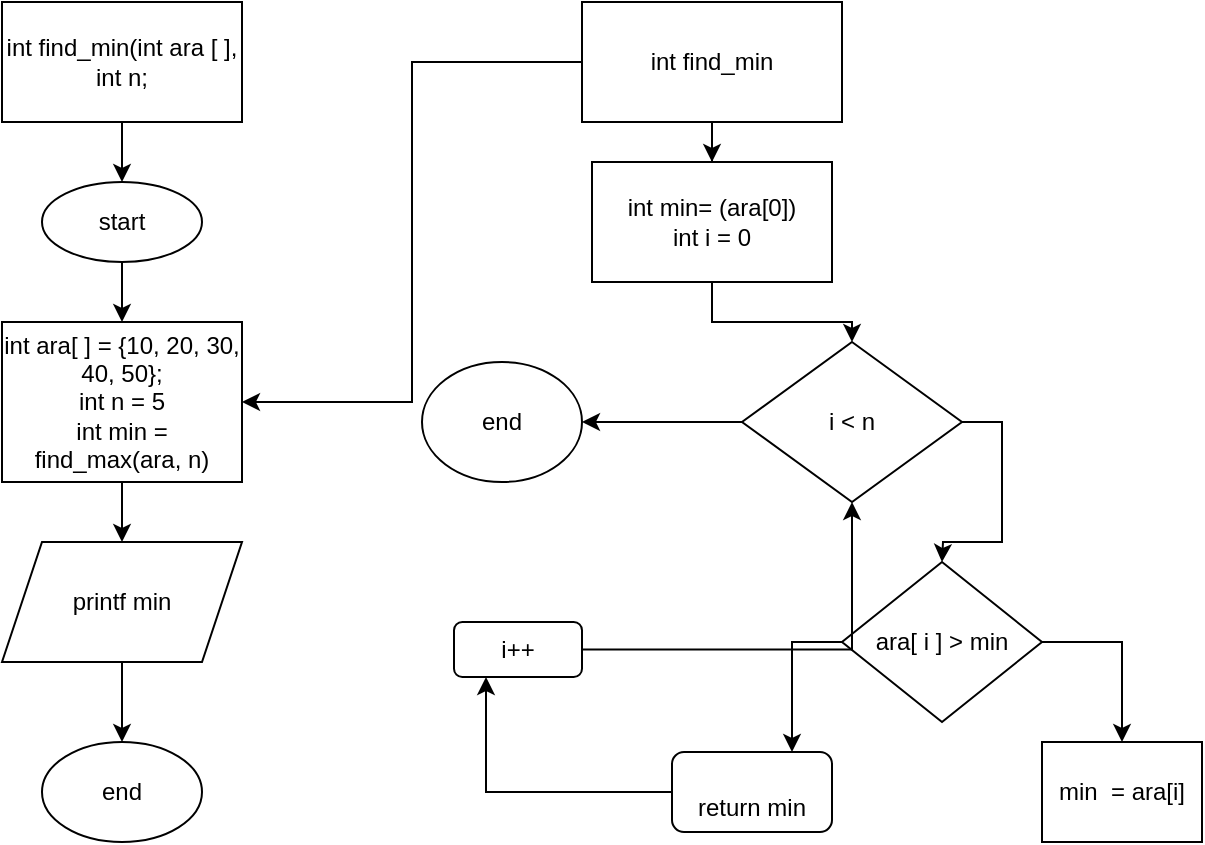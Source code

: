 <mxfile version="20.8.16" type="github">
  <diagram id="C5RBs43oDa-KdzZeNtuy" name="Page-1">
    <mxGraphModel dx="958" dy="1703" grid="1" gridSize="10" guides="1" tooltips="1" connect="1" arrows="1" fold="1" page="1" pageScale="1" pageWidth="827" pageHeight="1169" math="0" shadow="0">
      <root>
        <mxCell id="WIyWlLk6GJQsqaUBKTNV-0" />
        <mxCell id="WIyWlLk6GJQsqaUBKTNV-1" parent="WIyWlLk6GJQsqaUBKTNV-0" />
        <mxCell id="Tnt2tdOCs1esu0Zzdq4X-2" value="" style="edgeStyle=orthogonalEdgeStyle;rounded=0;orthogonalLoop=1;jettySize=auto;html=1;" parent="WIyWlLk6GJQsqaUBKTNV-1" source="Tnt2tdOCs1esu0Zzdq4X-0" target="Tnt2tdOCs1esu0Zzdq4X-1" edge="1">
          <mxGeometry relative="1" as="geometry" />
        </mxCell>
        <mxCell id="Tnt2tdOCs1esu0Zzdq4X-0" value="int find_min(int ara [ ], int n;" style="rounded=0;whiteSpace=wrap;html=1;" parent="WIyWlLk6GJQsqaUBKTNV-1" vertex="1">
          <mxGeometry x="140" y="-230" width="120" height="60" as="geometry" />
        </mxCell>
        <mxCell id="Tnt2tdOCs1esu0Zzdq4X-4" value="" style="edgeStyle=orthogonalEdgeStyle;rounded=0;orthogonalLoop=1;jettySize=auto;html=1;" parent="WIyWlLk6GJQsqaUBKTNV-1" source="Tnt2tdOCs1esu0Zzdq4X-1" target="Tnt2tdOCs1esu0Zzdq4X-3" edge="1">
          <mxGeometry relative="1" as="geometry" />
        </mxCell>
        <mxCell id="Tnt2tdOCs1esu0Zzdq4X-1" value="start" style="ellipse;whiteSpace=wrap;html=1;rounded=0;" parent="WIyWlLk6GJQsqaUBKTNV-1" vertex="1">
          <mxGeometry x="160" y="-140" width="80" height="40" as="geometry" />
        </mxCell>
        <mxCell id="Tnt2tdOCs1esu0Zzdq4X-6" value="" style="edgeStyle=orthogonalEdgeStyle;rounded=0;orthogonalLoop=1;jettySize=auto;html=1;" parent="WIyWlLk6GJQsqaUBKTNV-1" source="Tnt2tdOCs1esu0Zzdq4X-3" target="Tnt2tdOCs1esu0Zzdq4X-5" edge="1">
          <mxGeometry relative="1" as="geometry" />
        </mxCell>
        <mxCell id="Tnt2tdOCs1esu0Zzdq4X-3" value="int ara[ ] = {10, 20, 30, 40, 50};&lt;br&gt;int n = 5&lt;br&gt;int min = find_max(ara, n)" style="whiteSpace=wrap;html=1;rounded=0;" parent="WIyWlLk6GJQsqaUBKTNV-1" vertex="1">
          <mxGeometry x="140" y="-70" width="120" height="80" as="geometry" />
        </mxCell>
        <mxCell id="Tnt2tdOCs1esu0Zzdq4X-14" value="" style="edgeStyle=orthogonalEdgeStyle;rounded=0;orthogonalLoop=1;jettySize=auto;html=1;" parent="WIyWlLk6GJQsqaUBKTNV-1" source="Tnt2tdOCs1esu0Zzdq4X-5" target="Tnt2tdOCs1esu0Zzdq4X-13" edge="1">
          <mxGeometry relative="1" as="geometry" />
        </mxCell>
        <mxCell id="Tnt2tdOCs1esu0Zzdq4X-5" value="printf min" style="shape=parallelogram;perimeter=parallelogramPerimeter;whiteSpace=wrap;html=1;fixedSize=1;rounded=0;" parent="WIyWlLk6GJQsqaUBKTNV-1" vertex="1">
          <mxGeometry x="140" y="40" width="120" height="60" as="geometry" />
        </mxCell>
        <mxCell id="Tnt2tdOCs1esu0Zzdq4X-10" value="" style="edgeStyle=orthogonalEdgeStyle;rounded=0;orthogonalLoop=1;jettySize=auto;html=1;" parent="WIyWlLk6GJQsqaUBKTNV-1" source="Tnt2tdOCs1esu0Zzdq4X-7" target="Tnt2tdOCs1esu0Zzdq4X-9" edge="1">
          <mxGeometry relative="1" as="geometry" />
        </mxCell>
        <mxCell id="Tnt2tdOCs1esu0Zzdq4X-25" style="edgeStyle=orthogonalEdgeStyle;rounded=0;orthogonalLoop=1;jettySize=auto;html=1;exitX=0;exitY=0.5;exitDx=0;exitDy=0;entryX=1;entryY=0.5;entryDx=0;entryDy=0;" parent="WIyWlLk6GJQsqaUBKTNV-1" source="Tnt2tdOCs1esu0Zzdq4X-7" target="Tnt2tdOCs1esu0Zzdq4X-3" edge="1">
          <mxGeometry relative="1" as="geometry" />
        </mxCell>
        <mxCell id="Tnt2tdOCs1esu0Zzdq4X-7" value="int find_min" style="rounded=0;whiteSpace=wrap;html=1;" parent="WIyWlLk6GJQsqaUBKTNV-1" vertex="1">
          <mxGeometry x="430" y="-230" width="130" height="60" as="geometry" />
        </mxCell>
        <mxCell id="Tnt2tdOCs1esu0Zzdq4X-12" value="" style="edgeStyle=orthogonalEdgeStyle;rounded=0;orthogonalLoop=1;jettySize=auto;html=1;" parent="WIyWlLk6GJQsqaUBKTNV-1" source="Tnt2tdOCs1esu0Zzdq4X-9" target="Tnt2tdOCs1esu0Zzdq4X-11" edge="1">
          <mxGeometry relative="1" as="geometry" />
        </mxCell>
        <mxCell id="Tnt2tdOCs1esu0Zzdq4X-9" value="int min= (ara[0])&lt;br&gt;int i = 0" style="whiteSpace=wrap;html=1;rounded=0;" parent="WIyWlLk6GJQsqaUBKTNV-1" vertex="1">
          <mxGeometry x="435" y="-150" width="120" height="60" as="geometry" />
        </mxCell>
        <mxCell id="Tnt2tdOCs1esu0Zzdq4X-16" style="edgeStyle=orthogonalEdgeStyle;rounded=0;orthogonalLoop=1;jettySize=auto;html=1;exitX=1;exitY=0.5;exitDx=0;exitDy=0;" parent="WIyWlLk6GJQsqaUBKTNV-1" source="Tnt2tdOCs1esu0Zzdq4X-11" edge="1">
          <mxGeometry relative="1" as="geometry">
            <mxPoint x="610" y="50" as="targetPoint" />
          </mxGeometry>
        </mxCell>
        <mxCell id="DfDZ5fbvpLFeXreUArm3-2" value="" style="edgeStyle=orthogonalEdgeStyle;rounded=0;orthogonalLoop=1;jettySize=auto;html=1;" edge="1" parent="WIyWlLk6GJQsqaUBKTNV-1" source="Tnt2tdOCs1esu0Zzdq4X-11" target="DfDZ5fbvpLFeXreUArm3-1">
          <mxGeometry relative="1" as="geometry" />
        </mxCell>
        <mxCell id="Tnt2tdOCs1esu0Zzdq4X-11" value="i &amp;lt; n" style="rhombus;whiteSpace=wrap;html=1;rounded=0;" parent="WIyWlLk6GJQsqaUBKTNV-1" vertex="1">
          <mxGeometry x="510" y="-60" width="110" height="80" as="geometry" />
        </mxCell>
        <mxCell id="Tnt2tdOCs1esu0Zzdq4X-13" value="end" style="ellipse;whiteSpace=wrap;html=1;rounded=0;" parent="WIyWlLk6GJQsqaUBKTNV-1" vertex="1">
          <mxGeometry x="160" y="140" width="80" height="50" as="geometry" />
        </mxCell>
        <mxCell id="Tnt2tdOCs1esu0Zzdq4X-30" style="edgeStyle=orthogonalEdgeStyle;rounded=0;orthogonalLoop=1;jettySize=auto;html=1;" parent="WIyWlLk6GJQsqaUBKTNV-1" source="Tnt2tdOCs1esu0Zzdq4X-17" edge="1">
          <mxGeometry relative="1" as="geometry">
            <mxPoint x="700" y="140" as="targetPoint" />
            <Array as="points">
              <mxPoint x="700" y="90" />
            </Array>
          </mxGeometry>
        </mxCell>
        <mxCell id="DfDZ5fbvpLFeXreUArm3-0" style="edgeStyle=orthogonalEdgeStyle;rounded=0;orthogonalLoop=1;jettySize=auto;html=1;exitX=0;exitY=0.5;exitDx=0;exitDy=0;entryX=0.75;entryY=0;entryDx=0;entryDy=0;" edge="1" parent="WIyWlLk6GJQsqaUBKTNV-1" source="Tnt2tdOCs1esu0Zzdq4X-17" target="Tnt2tdOCs1esu0Zzdq4X-20">
          <mxGeometry relative="1" as="geometry" />
        </mxCell>
        <mxCell id="Tnt2tdOCs1esu0Zzdq4X-17" value="ara[ i ] &amp;gt; min" style="rhombus;whiteSpace=wrap;html=1;" parent="WIyWlLk6GJQsqaUBKTNV-1" vertex="1">
          <mxGeometry x="560" y="50" width="100" height="80" as="geometry" />
        </mxCell>
        <mxCell id="Tnt2tdOCs1esu0Zzdq4X-27" style="edgeStyle=orthogonalEdgeStyle;rounded=0;orthogonalLoop=1;jettySize=auto;html=1;exitX=0;exitY=0.5;exitDx=0;exitDy=0;entryX=0.25;entryY=1;entryDx=0;entryDy=0;" parent="WIyWlLk6GJQsqaUBKTNV-1" source="Tnt2tdOCs1esu0Zzdq4X-20" target="Tnt2tdOCs1esu0Zzdq4X-22" edge="1">
          <mxGeometry relative="1" as="geometry" />
        </mxCell>
        <mxCell id="Tnt2tdOCs1esu0Zzdq4X-20" value="&lt;br&gt;return min" style="rounded=1;whiteSpace=wrap;html=1;" parent="WIyWlLk6GJQsqaUBKTNV-1" vertex="1">
          <mxGeometry x="475" y="145" width="80" height="40" as="geometry" />
        </mxCell>
        <mxCell id="DfDZ5fbvpLFeXreUArm3-4" style="edgeStyle=orthogonalEdgeStyle;rounded=0;orthogonalLoop=1;jettySize=auto;html=1;" edge="1" parent="WIyWlLk6GJQsqaUBKTNV-1" source="Tnt2tdOCs1esu0Zzdq4X-22" target="Tnt2tdOCs1esu0Zzdq4X-11">
          <mxGeometry relative="1" as="geometry" />
        </mxCell>
        <mxCell id="Tnt2tdOCs1esu0Zzdq4X-22" value="i++" style="rounded=1;whiteSpace=wrap;html=1;" parent="WIyWlLk6GJQsqaUBKTNV-1" vertex="1">
          <mxGeometry x="366" y="80" width="64" height="27.5" as="geometry" />
        </mxCell>
        <mxCell id="DfDZ5fbvpLFeXreUArm3-1" value="end" style="ellipse;whiteSpace=wrap;html=1;rounded=0;" vertex="1" parent="WIyWlLk6GJQsqaUBKTNV-1">
          <mxGeometry x="350" y="-50" width="80" height="60" as="geometry" />
        </mxCell>
        <mxCell id="DfDZ5fbvpLFeXreUArm3-3" value="min&amp;nbsp; = ara[i]" style="rounded=0;whiteSpace=wrap;html=1;" vertex="1" parent="WIyWlLk6GJQsqaUBKTNV-1">
          <mxGeometry x="660" y="140" width="80" height="50" as="geometry" />
        </mxCell>
      </root>
    </mxGraphModel>
  </diagram>
</mxfile>
